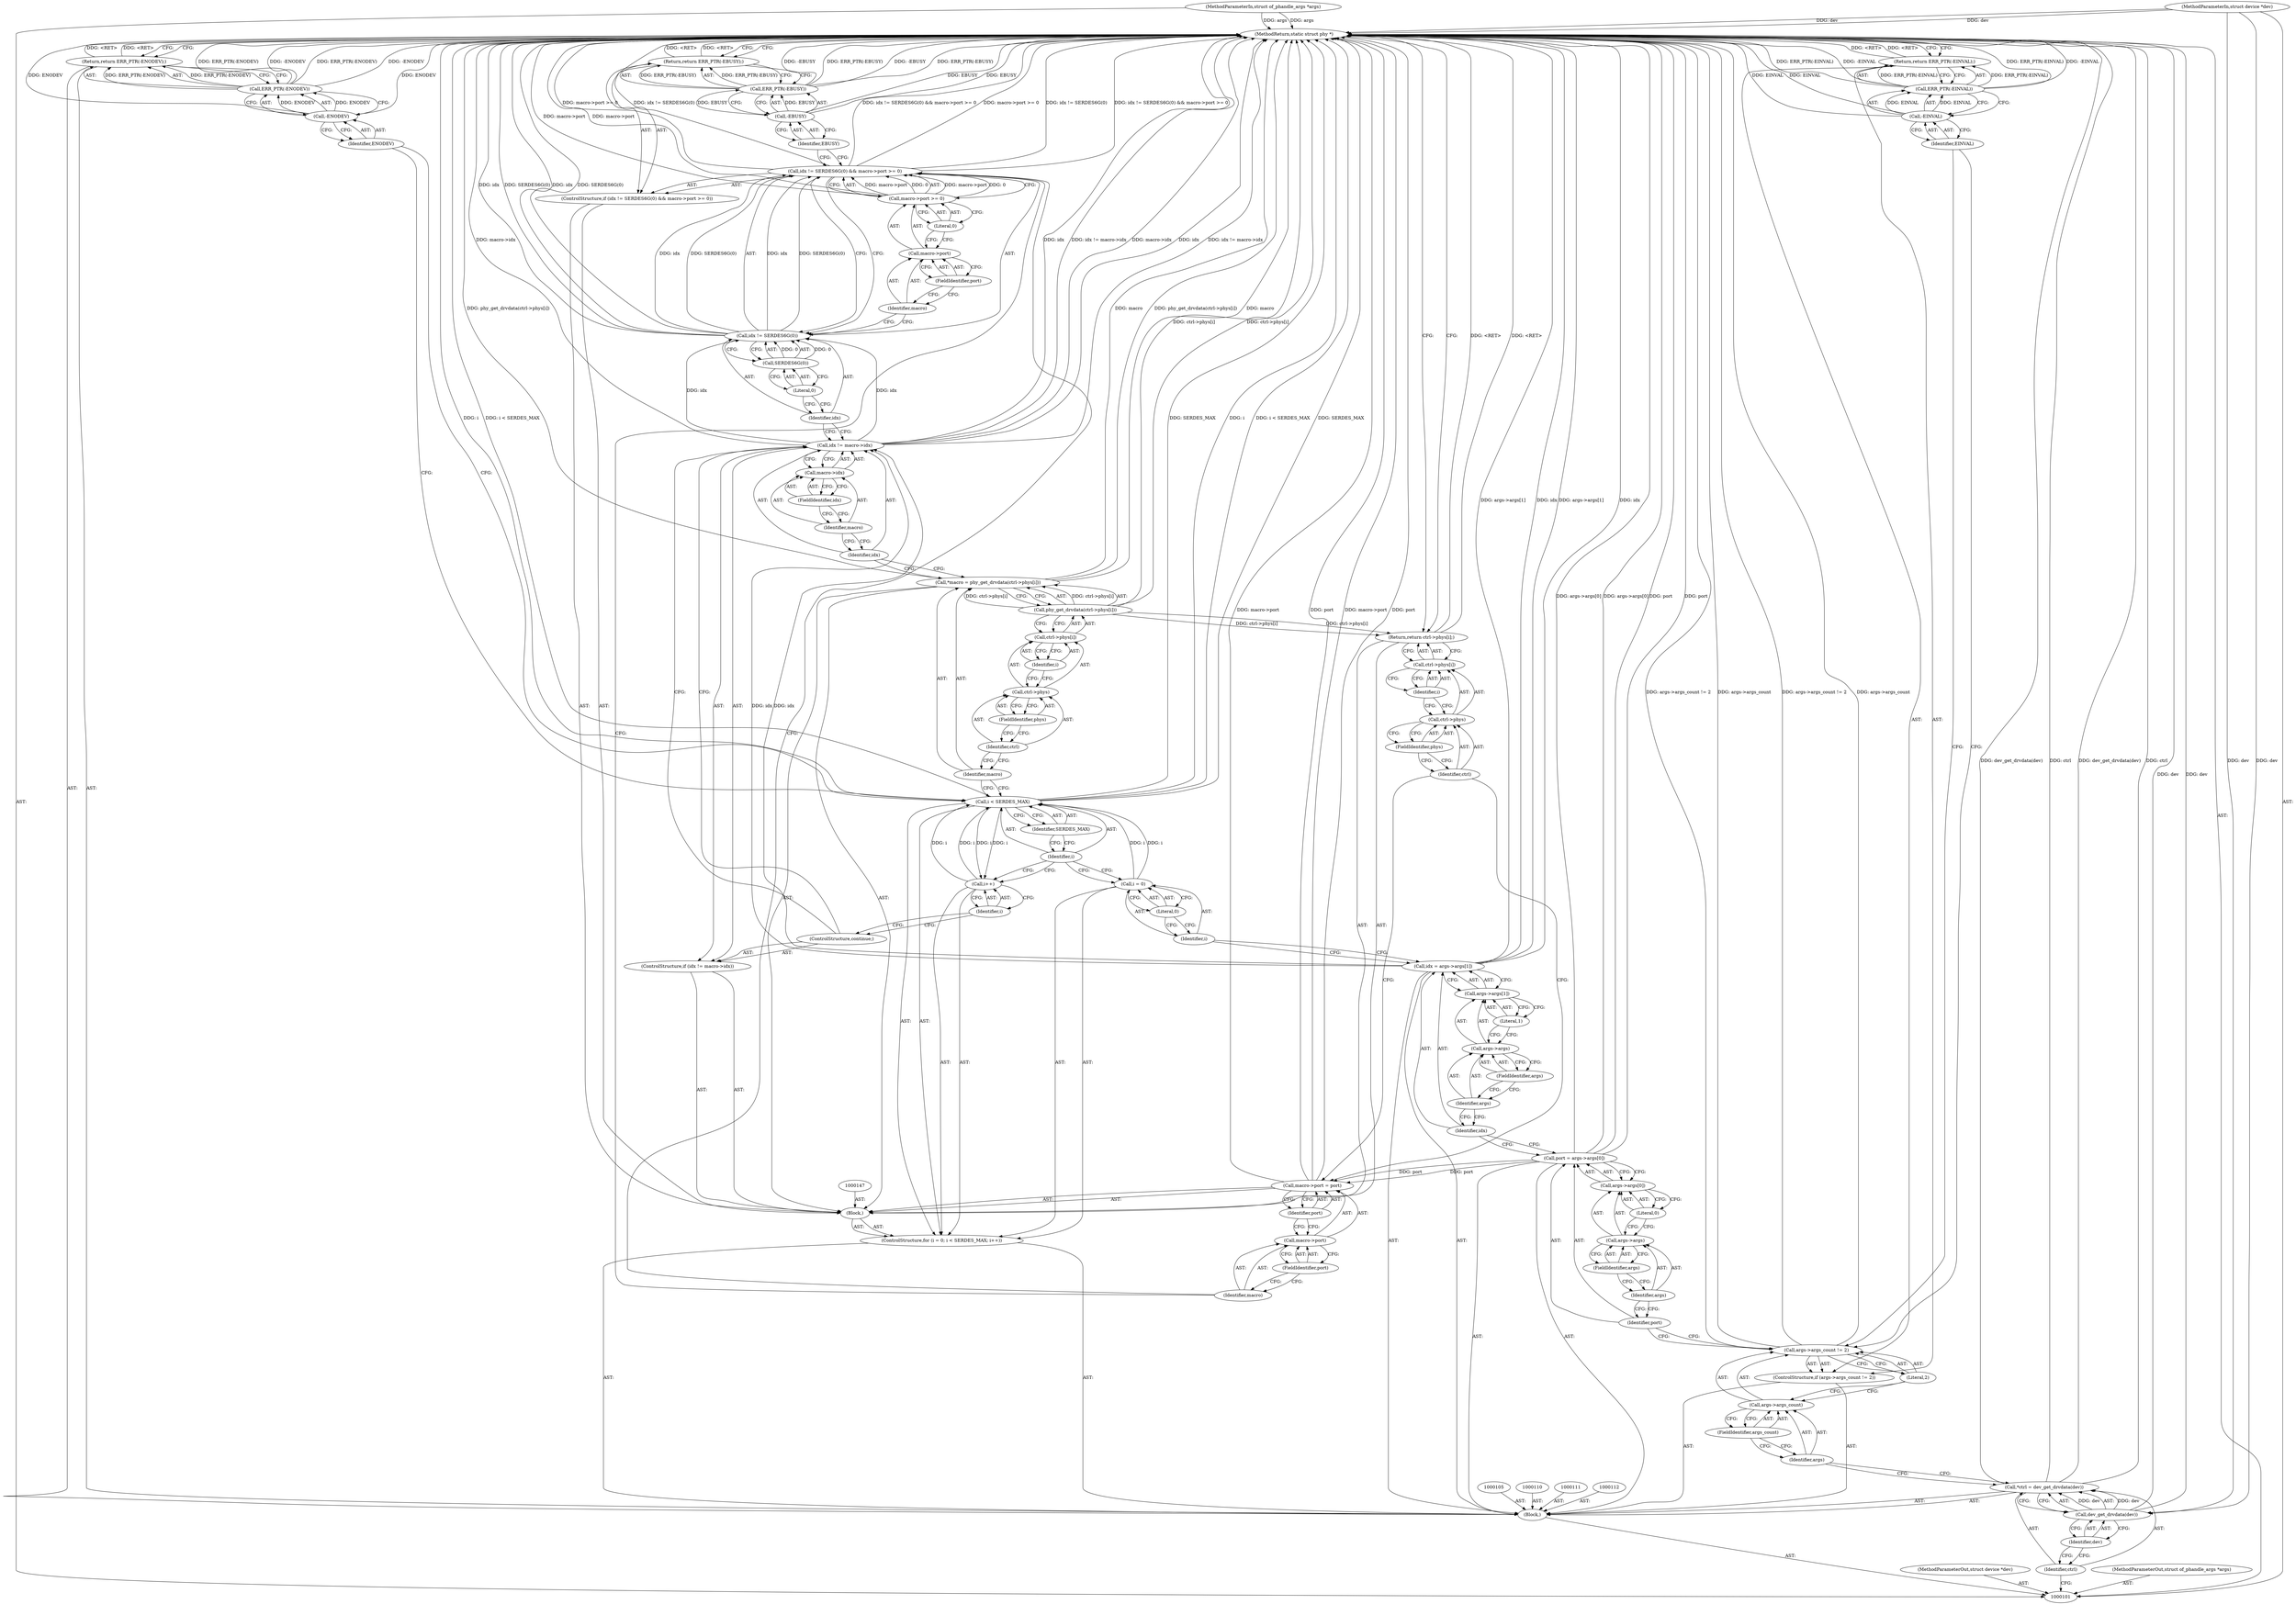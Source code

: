 digraph "0_linux_6acb47d1a318e5b3b7115354ebc4ea060c59d3a1_0" {
"1000193" [label="(MethodReturn,static struct phy *)"];
"1000102" [label="(MethodParameterIn,struct device *dev)"];
"1000263" [label="(MethodParameterOut,struct device *dev)"];
"1000128" [label="(FieldIdentifier,args)"];
"1000123" [label="(Call,port = args->args[0])"];
"1000124" [label="(Identifier,port)"];
"1000129" [label="(Literal,0)"];
"1000125" [label="(Call,args->args[0])"];
"1000126" [label="(Call,args->args)"];
"1000127" [label="(Identifier,args)"];
"1000135" [label="(FieldIdentifier,args)"];
"1000136" [label="(Literal,1)"];
"1000130" [label="(Call,idx = args->args[1])"];
"1000131" [label="(Identifier,idx)"];
"1000132" [label="(Call,args->args[1])"];
"1000133" [label="(Call,args->args)"];
"1000134" [label="(Identifier,args)"];
"1000137" [label="(ControlStructure,for (i = 0; i < SERDES_MAX; i++))"];
"1000140" [label="(Literal,0)"];
"1000141" [label="(Call,i < SERDES_MAX)"];
"1000142" [label="(Identifier,i)"];
"1000143" [label="(Identifier,SERDES_MAX)"];
"1000144" [label="(Call,i++)"];
"1000145" [label="(Identifier,i)"];
"1000138" [label="(Call,i = 0)"];
"1000139" [label="(Identifier,i)"];
"1000148" [label="(Call,*macro = phy_get_drvdata(ctrl->phys[i]))"];
"1000149" [label="(Identifier,macro)"];
"1000146" [label="(Block,)"];
"1000150" [label="(Call,phy_get_drvdata(ctrl->phys[i]))"];
"1000151" [label="(Call,ctrl->phys[i])"];
"1000152" [label="(Call,ctrl->phys)"];
"1000153" [label="(Identifier,ctrl)"];
"1000154" [label="(FieldIdentifier,phys)"];
"1000155" [label="(Identifier,i)"];
"1000159" [label="(Call,macro->idx)"];
"1000160" [label="(Identifier,macro)"];
"1000161" [label="(FieldIdentifier,idx)"];
"1000156" [label="(ControlStructure,if (idx != macro->idx))"];
"1000157" [label="(Call,idx != macro->idx)"];
"1000158" [label="(Identifier,idx)"];
"1000162" [label="(ControlStructure,continue;)"];
"1000103" [label="(MethodParameterIn,struct of_phandle_args *args)"];
"1000264" [label="(MethodParameterOut,struct of_phandle_args *args)"];
"1000167" [label="(Call,SERDES6G(0))"];
"1000163" [label="(ControlStructure,if (idx != SERDES6G(0) && macro->port >= 0))"];
"1000168" [label="(Literal,0)"];
"1000169" [label="(Call,macro->port >= 0)"];
"1000170" [label="(Call,macro->port)"];
"1000171" [label="(Identifier,macro)"];
"1000172" [label="(FieldIdentifier,port)"];
"1000173" [label="(Literal,0)"];
"1000164" [label="(Call,idx != SERDES6G(0) && macro->port >= 0)"];
"1000165" [label="(Call,idx != SERDES6G(0))"];
"1000166" [label="(Identifier,idx)"];
"1000175" [label="(Call,ERR_PTR(-EBUSY))"];
"1000176" [label="(Call,-EBUSY)"];
"1000177" [label="(Identifier,EBUSY)"];
"1000174" [label="(Return,return ERR_PTR(-EBUSY);)"];
"1000182" [label="(Identifier,port)"];
"1000178" [label="(Call,macro->port = port)"];
"1000179" [label="(Call,macro->port)"];
"1000180" [label="(Identifier,macro)"];
"1000181" [label="(FieldIdentifier,port)"];
"1000187" [label="(FieldIdentifier,phys)"];
"1000183" [label="(Return,return ctrl->phys[i];)"];
"1000188" [label="(Identifier,i)"];
"1000184" [label="(Call,ctrl->phys[i])"];
"1000185" [label="(Call,ctrl->phys)"];
"1000186" [label="(Identifier,ctrl)"];
"1000189" [label="(Return,return ERR_PTR(-ENODEV);)"];
"1000191" [label="(Call,-ENODEV)"];
"1000192" [label="(Identifier,ENODEV)"];
"1000190" [label="(Call,ERR_PTR(-ENODEV))"];
"1000104" [label="(Block,)"];
"1000106" [label="(Call,*ctrl = dev_get_drvdata(dev))"];
"1000107" [label="(Identifier,ctrl)"];
"1000108" [label="(Call,dev_get_drvdata(dev))"];
"1000109" [label="(Identifier,dev)"];
"1000113" [label="(ControlStructure,if (args->args_count != 2))"];
"1000117" [label="(FieldIdentifier,args_count)"];
"1000118" [label="(Literal,2)"];
"1000114" [label="(Call,args->args_count != 2)"];
"1000115" [label="(Call,args->args_count)"];
"1000116" [label="(Identifier,args)"];
"1000121" [label="(Call,-EINVAL)"];
"1000122" [label="(Identifier,EINVAL)"];
"1000119" [label="(Return,return ERR_PTR(-EINVAL);)"];
"1000120" [label="(Call,ERR_PTR(-EINVAL))"];
"1000193" -> "1000101"  [label="AST: "];
"1000193" -> "1000119"  [label="CFG: "];
"1000193" -> "1000174"  [label="CFG: "];
"1000193" -> "1000183"  [label="CFG: "];
"1000193" -> "1000189"  [label="CFG: "];
"1000119" -> "1000193"  [label="DDG: <RET>"];
"1000183" -> "1000193"  [label="DDG: <RET>"];
"1000174" -> "1000193"  [label="DDG: <RET>"];
"1000189" -> "1000193"  [label="DDG: <RET>"];
"1000141" -> "1000193"  [label="DDG: i"];
"1000141" -> "1000193"  [label="DDG: i < SERDES_MAX"];
"1000141" -> "1000193"  [label="DDG: SERDES_MAX"];
"1000123" -> "1000193"  [label="DDG: args->args[0]"];
"1000123" -> "1000193"  [label="DDG: port"];
"1000106" -> "1000193"  [label="DDG: dev_get_drvdata(dev)"];
"1000106" -> "1000193"  [label="DDG: ctrl"];
"1000157" -> "1000193"  [label="DDG: idx != macro->idx"];
"1000157" -> "1000193"  [label="DDG: macro->idx"];
"1000157" -> "1000193"  [label="DDG: idx"];
"1000178" -> "1000193"  [label="DDG: macro->port"];
"1000178" -> "1000193"  [label="DDG: port"];
"1000114" -> "1000193"  [label="DDG: args->args_count != 2"];
"1000114" -> "1000193"  [label="DDG: args->args_count"];
"1000165" -> "1000193"  [label="DDG: idx"];
"1000165" -> "1000193"  [label="DDG: SERDES6G(0)"];
"1000102" -> "1000193"  [label="DDG: dev"];
"1000120" -> "1000193"  [label="DDG: ERR_PTR(-EINVAL)"];
"1000120" -> "1000193"  [label="DDG: -EINVAL"];
"1000191" -> "1000193"  [label="DDG: ENODEV"];
"1000164" -> "1000193"  [label="DDG: idx != SERDES6G(0) && macro->port >= 0"];
"1000164" -> "1000193"  [label="DDG: macro->port >= 0"];
"1000164" -> "1000193"  [label="DDG: idx != SERDES6G(0)"];
"1000150" -> "1000193"  [label="DDG: ctrl->phys[i]"];
"1000190" -> "1000193"  [label="DDG: ERR_PTR(-ENODEV)"];
"1000190" -> "1000193"  [label="DDG: -ENODEV"];
"1000130" -> "1000193"  [label="DDG: args->args[1]"];
"1000130" -> "1000193"  [label="DDG: idx"];
"1000103" -> "1000193"  [label="DDG: args"];
"1000148" -> "1000193"  [label="DDG: macro"];
"1000148" -> "1000193"  [label="DDG: phy_get_drvdata(ctrl->phys[i])"];
"1000175" -> "1000193"  [label="DDG: -EBUSY"];
"1000175" -> "1000193"  [label="DDG: ERR_PTR(-EBUSY)"];
"1000121" -> "1000193"  [label="DDG: EINVAL"];
"1000176" -> "1000193"  [label="DDG: EBUSY"];
"1000169" -> "1000193"  [label="DDG: macro->port"];
"1000108" -> "1000193"  [label="DDG: dev"];
"1000102" -> "1000101"  [label="AST: "];
"1000102" -> "1000193"  [label="DDG: dev"];
"1000102" -> "1000108"  [label="DDG: dev"];
"1000263" -> "1000101"  [label="AST: "];
"1000128" -> "1000126"  [label="AST: "];
"1000128" -> "1000127"  [label="CFG: "];
"1000126" -> "1000128"  [label="CFG: "];
"1000123" -> "1000104"  [label="AST: "];
"1000123" -> "1000125"  [label="CFG: "];
"1000124" -> "1000123"  [label="AST: "];
"1000125" -> "1000123"  [label="AST: "];
"1000131" -> "1000123"  [label="CFG: "];
"1000123" -> "1000193"  [label="DDG: args->args[0]"];
"1000123" -> "1000193"  [label="DDG: port"];
"1000123" -> "1000178"  [label="DDG: port"];
"1000124" -> "1000123"  [label="AST: "];
"1000124" -> "1000114"  [label="CFG: "];
"1000127" -> "1000124"  [label="CFG: "];
"1000129" -> "1000125"  [label="AST: "];
"1000129" -> "1000126"  [label="CFG: "];
"1000125" -> "1000129"  [label="CFG: "];
"1000125" -> "1000123"  [label="AST: "];
"1000125" -> "1000129"  [label="CFG: "];
"1000126" -> "1000125"  [label="AST: "];
"1000129" -> "1000125"  [label="AST: "];
"1000123" -> "1000125"  [label="CFG: "];
"1000126" -> "1000125"  [label="AST: "];
"1000126" -> "1000128"  [label="CFG: "];
"1000127" -> "1000126"  [label="AST: "];
"1000128" -> "1000126"  [label="AST: "];
"1000129" -> "1000126"  [label="CFG: "];
"1000127" -> "1000126"  [label="AST: "];
"1000127" -> "1000124"  [label="CFG: "];
"1000128" -> "1000127"  [label="CFG: "];
"1000135" -> "1000133"  [label="AST: "];
"1000135" -> "1000134"  [label="CFG: "];
"1000133" -> "1000135"  [label="CFG: "];
"1000136" -> "1000132"  [label="AST: "];
"1000136" -> "1000133"  [label="CFG: "];
"1000132" -> "1000136"  [label="CFG: "];
"1000130" -> "1000104"  [label="AST: "];
"1000130" -> "1000132"  [label="CFG: "];
"1000131" -> "1000130"  [label="AST: "];
"1000132" -> "1000130"  [label="AST: "];
"1000139" -> "1000130"  [label="CFG: "];
"1000130" -> "1000193"  [label="DDG: args->args[1]"];
"1000130" -> "1000193"  [label="DDG: idx"];
"1000130" -> "1000157"  [label="DDG: idx"];
"1000131" -> "1000130"  [label="AST: "];
"1000131" -> "1000123"  [label="CFG: "];
"1000134" -> "1000131"  [label="CFG: "];
"1000132" -> "1000130"  [label="AST: "];
"1000132" -> "1000136"  [label="CFG: "];
"1000133" -> "1000132"  [label="AST: "];
"1000136" -> "1000132"  [label="AST: "];
"1000130" -> "1000132"  [label="CFG: "];
"1000133" -> "1000132"  [label="AST: "];
"1000133" -> "1000135"  [label="CFG: "];
"1000134" -> "1000133"  [label="AST: "];
"1000135" -> "1000133"  [label="AST: "];
"1000136" -> "1000133"  [label="CFG: "];
"1000134" -> "1000133"  [label="AST: "];
"1000134" -> "1000131"  [label="CFG: "];
"1000135" -> "1000134"  [label="CFG: "];
"1000137" -> "1000104"  [label="AST: "];
"1000138" -> "1000137"  [label="AST: "];
"1000141" -> "1000137"  [label="AST: "];
"1000144" -> "1000137"  [label="AST: "];
"1000146" -> "1000137"  [label="AST: "];
"1000140" -> "1000138"  [label="AST: "];
"1000140" -> "1000139"  [label="CFG: "];
"1000138" -> "1000140"  [label="CFG: "];
"1000141" -> "1000137"  [label="AST: "];
"1000141" -> "1000143"  [label="CFG: "];
"1000142" -> "1000141"  [label="AST: "];
"1000143" -> "1000141"  [label="AST: "];
"1000149" -> "1000141"  [label="CFG: "];
"1000192" -> "1000141"  [label="CFG: "];
"1000141" -> "1000193"  [label="DDG: i"];
"1000141" -> "1000193"  [label="DDG: i < SERDES_MAX"];
"1000141" -> "1000193"  [label="DDG: SERDES_MAX"];
"1000138" -> "1000141"  [label="DDG: i"];
"1000144" -> "1000141"  [label="DDG: i"];
"1000141" -> "1000144"  [label="DDG: i"];
"1000142" -> "1000141"  [label="AST: "];
"1000142" -> "1000138"  [label="CFG: "];
"1000142" -> "1000144"  [label="CFG: "];
"1000143" -> "1000142"  [label="CFG: "];
"1000143" -> "1000141"  [label="AST: "];
"1000143" -> "1000142"  [label="CFG: "];
"1000141" -> "1000143"  [label="CFG: "];
"1000144" -> "1000137"  [label="AST: "];
"1000144" -> "1000145"  [label="CFG: "];
"1000145" -> "1000144"  [label="AST: "];
"1000142" -> "1000144"  [label="CFG: "];
"1000144" -> "1000141"  [label="DDG: i"];
"1000141" -> "1000144"  [label="DDG: i"];
"1000145" -> "1000144"  [label="AST: "];
"1000145" -> "1000162"  [label="CFG: "];
"1000144" -> "1000145"  [label="CFG: "];
"1000138" -> "1000137"  [label="AST: "];
"1000138" -> "1000140"  [label="CFG: "];
"1000139" -> "1000138"  [label="AST: "];
"1000140" -> "1000138"  [label="AST: "];
"1000142" -> "1000138"  [label="CFG: "];
"1000138" -> "1000141"  [label="DDG: i"];
"1000139" -> "1000138"  [label="AST: "];
"1000139" -> "1000130"  [label="CFG: "];
"1000140" -> "1000139"  [label="CFG: "];
"1000148" -> "1000146"  [label="AST: "];
"1000148" -> "1000150"  [label="CFG: "];
"1000149" -> "1000148"  [label="AST: "];
"1000150" -> "1000148"  [label="AST: "];
"1000158" -> "1000148"  [label="CFG: "];
"1000148" -> "1000193"  [label="DDG: macro"];
"1000148" -> "1000193"  [label="DDG: phy_get_drvdata(ctrl->phys[i])"];
"1000150" -> "1000148"  [label="DDG: ctrl->phys[i]"];
"1000149" -> "1000148"  [label="AST: "];
"1000149" -> "1000141"  [label="CFG: "];
"1000153" -> "1000149"  [label="CFG: "];
"1000146" -> "1000137"  [label="AST: "];
"1000147" -> "1000146"  [label="AST: "];
"1000148" -> "1000146"  [label="AST: "];
"1000156" -> "1000146"  [label="AST: "];
"1000163" -> "1000146"  [label="AST: "];
"1000178" -> "1000146"  [label="AST: "];
"1000183" -> "1000146"  [label="AST: "];
"1000150" -> "1000148"  [label="AST: "];
"1000150" -> "1000151"  [label="CFG: "];
"1000151" -> "1000150"  [label="AST: "];
"1000148" -> "1000150"  [label="CFG: "];
"1000150" -> "1000193"  [label="DDG: ctrl->phys[i]"];
"1000150" -> "1000148"  [label="DDG: ctrl->phys[i]"];
"1000150" -> "1000183"  [label="DDG: ctrl->phys[i]"];
"1000151" -> "1000150"  [label="AST: "];
"1000151" -> "1000155"  [label="CFG: "];
"1000152" -> "1000151"  [label="AST: "];
"1000155" -> "1000151"  [label="AST: "];
"1000150" -> "1000151"  [label="CFG: "];
"1000152" -> "1000151"  [label="AST: "];
"1000152" -> "1000154"  [label="CFG: "];
"1000153" -> "1000152"  [label="AST: "];
"1000154" -> "1000152"  [label="AST: "];
"1000155" -> "1000152"  [label="CFG: "];
"1000153" -> "1000152"  [label="AST: "];
"1000153" -> "1000149"  [label="CFG: "];
"1000154" -> "1000153"  [label="CFG: "];
"1000154" -> "1000152"  [label="AST: "];
"1000154" -> "1000153"  [label="CFG: "];
"1000152" -> "1000154"  [label="CFG: "];
"1000155" -> "1000151"  [label="AST: "];
"1000155" -> "1000152"  [label="CFG: "];
"1000151" -> "1000155"  [label="CFG: "];
"1000159" -> "1000157"  [label="AST: "];
"1000159" -> "1000161"  [label="CFG: "];
"1000160" -> "1000159"  [label="AST: "];
"1000161" -> "1000159"  [label="AST: "];
"1000157" -> "1000159"  [label="CFG: "];
"1000160" -> "1000159"  [label="AST: "];
"1000160" -> "1000158"  [label="CFG: "];
"1000161" -> "1000160"  [label="CFG: "];
"1000161" -> "1000159"  [label="AST: "];
"1000161" -> "1000160"  [label="CFG: "];
"1000159" -> "1000161"  [label="CFG: "];
"1000156" -> "1000146"  [label="AST: "];
"1000157" -> "1000156"  [label="AST: "];
"1000162" -> "1000156"  [label="AST: "];
"1000157" -> "1000156"  [label="AST: "];
"1000157" -> "1000159"  [label="CFG: "];
"1000158" -> "1000157"  [label="AST: "];
"1000159" -> "1000157"  [label="AST: "];
"1000162" -> "1000157"  [label="CFG: "];
"1000166" -> "1000157"  [label="CFG: "];
"1000157" -> "1000193"  [label="DDG: idx != macro->idx"];
"1000157" -> "1000193"  [label="DDG: macro->idx"];
"1000157" -> "1000193"  [label="DDG: idx"];
"1000130" -> "1000157"  [label="DDG: idx"];
"1000157" -> "1000165"  [label="DDG: idx"];
"1000158" -> "1000157"  [label="AST: "];
"1000158" -> "1000148"  [label="CFG: "];
"1000160" -> "1000158"  [label="CFG: "];
"1000162" -> "1000156"  [label="AST: "];
"1000162" -> "1000157"  [label="CFG: "];
"1000145" -> "1000162"  [label="CFG: "];
"1000103" -> "1000101"  [label="AST: "];
"1000103" -> "1000193"  [label="DDG: args"];
"1000264" -> "1000101"  [label="AST: "];
"1000167" -> "1000165"  [label="AST: "];
"1000167" -> "1000168"  [label="CFG: "];
"1000168" -> "1000167"  [label="AST: "];
"1000165" -> "1000167"  [label="CFG: "];
"1000167" -> "1000165"  [label="DDG: 0"];
"1000163" -> "1000146"  [label="AST: "];
"1000164" -> "1000163"  [label="AST: "];
"1000174" -> "1000163"  [label="AST: "];
"1000168" -> "1000167"  [label="AST: "];
"1000168" -> "1000166"  [label="CFG: "];
"1000167" -> "1000168"  [label="CFG: "];
"1000169" -> "1000164"  [label="AST: "];
"1000169" -> "1000173"  [label="CFG: "];
"1000170" -> "1000169"  [label="AST: "];
"1000173" -> "1000169"  [label="AST: "];
"1000164" -> "1000169"  [label="CFG: "];
"1000169" -> "1000193"  [label="DDG: macro->port"];
"1000169" -> "1000164"  [label="DDG: macro->port"];
"1000169" -> "1000164"  [label="DDG: 0"];
"1000170" -> "1000169"  [label="AST: "];
"1000170" -> "1000172"  [label="CFG: "];
"1000171" -> "1000170"  [label="AST: "];
"1000172" -> "1000170"  [label="AST: "];
"1000173" -> "1000170"  [label="CFG: "];
"1000171" -> "1000170"  [label="AST: "];
"1000171" -> "1000165"  [label="CFG: "];
"1000172" -> "1000171"  [label="CFG: "];
"1000172" -> "1000170"  [label="AST: "];
"1000172" -> "1000171"  [label="CFG: "];
"1000170" -> "1000172"  [label="CFG: "];
"1000173" -> "1000169"  [label="AST: "];
"1000173" -> "1000170"  [label="CFG: "];
"1000169" -> "1000173"  [label="CFG: "];
"1000164" -> "1000163"  [label="AST: "];
"1000164" -> "1000165"  [label="CFG: "];
"1000164" -> "1000169"  [label="CFG: "];
"1000165" -> "1000164"  [label="AST: "];
"1000169" -> "1000164"  [label="AST: "];
"1000177" -> "1000164"  [label="CFG: "];
"1000180" -> "1000164"  [label="CFG: "];
"1000164" -> "1000193"  [label="DDG: idx != SERDES6G(0) && macro->port >= 0"];
"1000164" -> "1000193"  [label="DDG: macro->port >= 0"];
"1000164" -> "1000193"  [label="DDG: idx != SERDES6G(0)"];
"1000165" -> "1000164"  [label="DDG: idx"];
"1000165" -> "1000164"  [label="DDG: SERDES6G(0)"];
"1000169" -> "1000164"  [label="DDG: macro->port"];
"1000169" -> "1000164"  [label="DDG: 0"];
"1000165" -> "1000164"  [label="AST: "];
"1000165" -> "1000167"  [label="CFG: "];
"1000166" -> "1000165"  [label="AST: "];
"1000167" -> "1000165"  [label="AST: "];
"1000171" -> "1000165"  [label="CFG: "];
"1000164" -> "1000165"  [label="CFG: "];
"1000165" -> "1000193"  [label="DDG: idx"];
"1000165" -> "1000193"  [label="DDG: SERDES6G(0)"];
"1000165" -> "1000164"  [label="DDG: idx"];
"1000165" -> "1000164"  [label="DDG: SERDES6G(0)"];
"1000157" -> "1000165"  [label="DDG: idx"];
"1000167" -> "1000165"  [label="DDG: 0"];
"1000166" -> "1000165"  [label="AST: "];
"1000166" -> "1000157"  [label="CFG: "];
"1000168" -> "1000166"  [label="CFG: "];
"1000175" -> "1000174"  [label="AST: "];
"1000175" -> "1000176"  [label="CFG: "];
"1000176" -> "1000175"  [label="AST: "];
"1000174" -> "1000175"  [label="CFG: "];
"1000175" -> "1000193"  [label="DDG: -EBUSY"];
"1000175" -> "1000193"  [label="DDG: ERR_PTR(-EBUSY)"];
"1000175" -> "1000174"  [label="DDG: ERR_PTR(-EBUSY)"];
"1000176" -> "1000175"  [label="DDG: EBUSY"];
"1000176" -> "1000175"  [label="AST: "];
"1000176" -> "1000177"  [label="CFG: "];
"1000177" -> "1000176"  [label="AST: "];
"1000175" -> "1000176"  [label="CFG: "];
"1000176" -> "1000193"  [label="DDG: EBUSY"];
"1000176" -> "1000175"  [label="DDG: EBUSY"];
"1000177" -> "1000176"  [label="AST: "];
"1000177" -> "1000164"  [label="CFG: "];
"1000176" -> "1000177"  [label="CFG: "];
"1000174" -> "1000163"  [label="AST: "];
"1000174" -> "1000175"  [label="CFG: "];
"1000175" -> "1000174"  [label="AST: "];
"1000193" -> "1000174"  [label="CFG: "];
"1000174" -> "1000193"  [label="DDG: <RET>"];
"1000175" -> "1000174"  [label="DDG: ERR_PTR(-EBUSY)"];
"1000182" -> "1000178"  [label="AST: "];
"1000182" -> "1000179"  [label="CFG: "];
"1000178" -> "1000182"  [label="CFG: "];
"1000178" -> "1000146"  [label="AST: "];
"1000178" -> "1000182"  [label="CFG: "];
"1000179" -> "1000178"  [label="AST: "];
"1000182" -> "1000178"  [label="AST: "];
"1000186" -> "1000178"  [label="CFG: "];
"1000178" -> "1000193"  [label="DDG: macro->port"];
"1000178" -> "1000193"  [label="DDG: port"];
"1000123" -> "1000178"  [label="DDG: port"];
"1000179" -> "1000178"  [label="AST: "];
"1000179" -> "1000181"  [label="CFG: "];
"1000180" -> "1000179"  [label="AST: "];
"1000181" -> "1000179"  [label="AST: "];
"1000182" -> "1000179"  [label="CFG: "];
"1000180" -> "1000179"  [label="AST: "];
"1000180" -> "1000164"  [label="CFG: "];
"1000181" -> "1000180"  [label="CFG: "];
"1000181" -> "1000179"  [label="AST: "];
"1000181" -> "1000180"  [label="CFG: "];
"1000179" -> "1000181"  [label="CFG: "];
"1000187" -> "1000185"  [label="AST: "];
"1000187" -> "1000186"  [label="CFG: "];
"1000185" -> "1000187"  [label="CFG: "];
"1000183" -> "1000146"  [label="AST: "];
"1000183" -> "1000184"  [label="CFG: "];
"1000184" -> "1000183"  [label="AST: "];
"1000193" -> "1000183"  [label="CFG: "];
"1000183" -> "1000193"  [label="DDG: <RET>"];
"1000150" -> "1000183"  [label="DDG: ctrl->phys[i]"];
"1000188" -> "1000184"  [label="AST: "];
"1000188" -> "1000185"  [label="CFG: "];
"1000184" -> "1000188"  [label="CFG: "];
"1000184" -> "1000183"  [label="AST: "];
"1000184" -> "1000188"  [label="CFG: "];
"1000185" -> "1000184"  [label="AST: "];
"1000188" -> "1000184"  [label="AST: "];
"1000183" -> "1000184"  [label="CFG: "];
"1000185" -> "1000184"  [label="AST: "];
"1000185" -> "1000187"  [label="CFG: "];
"1000186" -> "1000185"  [label="AST: "];
"1000187" -> "1000185"  [label="AST: "];
"1000188" -> "1000185"  [label="CFG: "];
"1000186" -> "1000185"  [label="AST: "];
"1000186" -> "1000178"  [label="CFG: "];
"1000187" -> "1000186"  [label="CFG: "];
"1000189" -> "1000104"  [label="AST: "];
"1000189" -> "1000190"  [label="CFG: "];
"1000190" -> "1000189"  [label="AST: "];
"1000193" -> "1000189"  [label="CFG: "];
"1000189" -> "1000193"  [label="DDG: <RET>"];
"1000190" -> "1000189"  [label="DDG: ERR_PTR(-ENODEV)"];
"1000191" -> "1000190"  [label="AST: "];
"1000191" -> "1000192"  [label="CFG: "];
"1000192" -> "1000191"  [label="AST: "];
"1000190" -> "1000191"  [label="CFG: "];
"1000191" -> "1000193"  [label="DDG: ENODEV"];
"1000191" -> "1000190"  [label="DDG: ENODEV"];
"1000192" -> "1000191"  [label="AST: "];
"1000192" -> "1000141"  [label="CFG: "];
"1000191" -> "1000192"  [label="CFG: "];
"1000190" -> "1000189"  [label="AST: "];
"1000190" -> "1000191"  [label="CFG: "];
"1000191" -> "1000190"  [label="AST: "];
"1000189" -> "1000190"  [label="CFG: "];
"1000190" -> "1000193"  [label="DDG: ERR_PTR(-ENODEV)"];
"1000190" -> "1000193"  [label="DDG: -ENODEV"];
"1000190" -> "1000189"  [label="DDG: ERR_PTR(-ENODEV)"];
"1000191" -> "1000190"  [label="DDG: ENODEV"];
"1000104" -> "1000101"  [label="AST: "];
"1000105" -> "1000104"  [label="AST: "];
"1000106" -> "1000104"  [label="AST: "];
"1000110" -> "1000104"  [label="AST: "];
"1000111" -> "1000104"  [label="AST: "];
"1000112" -> "1000104"  [label="AST: "];
"1000113" -> "1000104"  [label="AST: "];
"1000123" -> "1000104"  [label="AST: "];
"1000130" -> "1000104"  [label="AST: "];
"1000137" -> "1000104"  [label="AST: "];
"1000189" -> "1000104"  [label="AST: "];
"1000106" -> "1000104"  [label="AST: "];
"1000106" -> "1000108"  [label="CFG: "];
"1000107" -> "1000106"  [label="AST: "];
"1000108" -> "1000106"  [label="AST: "];
"1000116" -> "1000106"  [label="CFG: "];
"1000106" -> "1000193"  [label="DDG: dev_get_drvdata(dev)"];
"1000106" -> "1000193"  [label="DDG: ctrl"];
"1000108" -> "1000106"  [label="DDG: dev"];
"1000107" -> "1000106"  [label="AST: "];
"1000107" -> "1000101"  [label="CFG: "];
"1000109" -> "1000107"  [label="CFG: "];
"1000108" -> "1000106"  [label="AST: "];
"1000108" -> "1000109"  [label="CFG: "];
"1000109" -> "1000108"  [label="AST: "];
"1000106" -> "1000108"  [label="CFG: "];
"1000108" -> "1000193"  [label="DDG: dev"];
"1000108" -> "1000106"  [label="DDG: dev"];
"1000102" -> "1000108"  [label="DDG: dev"];
"1000109" -> "1000108"  [label="AST: "];
"1000109" -> "1000107"  [label="CFG: "];
"1000108" -> "1000109"  [label="CFG: "];
"1000113" -> "1000104"  [label="AST: "];
"1000114" -> "1000113"  [label="AST: "];
"1000119" -> "1000113"  [label="AST: "];
"1000117" -> "1000115"  [label="AST: "];
"1000117" -> "1000116"  [label="CFG: "];
"1000115" -> "1000117"  [label="CFG: "];
"1000118" -> "1000114"  [label="AST: "];
"1000118" -> "1000115"  [label="CFG: "];
"1000114" -> "1000118"  [label="CFG: "];
"1000114" -> "1000113"  [label="AST: "];
"1000114" -> "1000118"  [label="CFG: "];
"1000115" -> "1000114"  [label="AST: "];
"1000118" -> "1000114"  [label="AST: "];
"1000122" -> "1000114"  [label="CFG: "];
"1000124" -> "1000114"  [label="CFG: "];
"1000114" -> "1000193"  [label="DDG: args->args_count != 2"];
"1000114" -> "1000193"  [label="DDG: args->args_count"];
"1000115" -> "1000114"  [label="AST: "];
"1000115" -> "1000117"  [label="CFG: "];
"1000116" -> "1000115"  [label="AST: "];
"1000117" -> "1000115"  [label="AST: "];
"1000118" -> "1000115"  [label="CFG: "];
"1000116" -> "1000115"  [label="AST: "];
"1000116" -> "1000106"  [label="CFG: "];
"1000117" -> "1000116"  [label="CFG: "];
"1000121" -> "1000120"  [label="AST: "];
"1000121" -> "1000122"  [label="CFG: "];
"1000122" -> "1000121"  [label="AST: "];
"1000120" -> "1000121"  [label="CFG: "];
"1000121" -> "1000193"  [label="DDG: EINVAL"];
"1000121" -> "1000120"  [label="DDG: EINVAL"];
"1000122" -> "1000121"  [label="AST: "];
"1000122" -> "1000114"  [label="CFG: "];
"1000121" -> "1000122"  [label="CFG: "];
"1000119" -> "1000113"  [label="AST: "];
"1000119" -> "1000120"  [label="CFG: "];
"1000120" -> "1000119"  [label="AST: "];
"1000193" -> "1000119"  [label="CFG: "];
"1000119" -> "1000193"  [label="DDG: <RET>"];
"1000120" -> "1000119"  [label="DDG: ERR_PTR(-EINVAL)"];
"1000120" -> "1000119"  [label="AST: "];
"1000120" -> "1000121"  [label="CFG: "];
"1000121" -> "1000120"  [label="AST: "];
"1000119" -> "1000120"  [label="CFG: "];
"1000120" -> "1000193"  [label="DDG: ERR_PTR(-EINVAL)"];
"1000120" -> "1000193"  [label="DDG: -EINVAL"];
"1000120" -> "1000119"  [label="DDG: ERR_PTR(-EINVAL)"];
"1000121" -> "1000120"  [label="DDG: EINVAL"];
}

